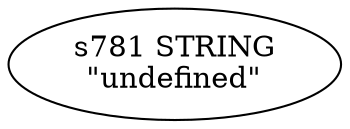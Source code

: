 
  digraph undefined {
  
    rankdir=LR;
  
    s781 [label="s781 STRING\n\"undefined\""];
  
  }
  